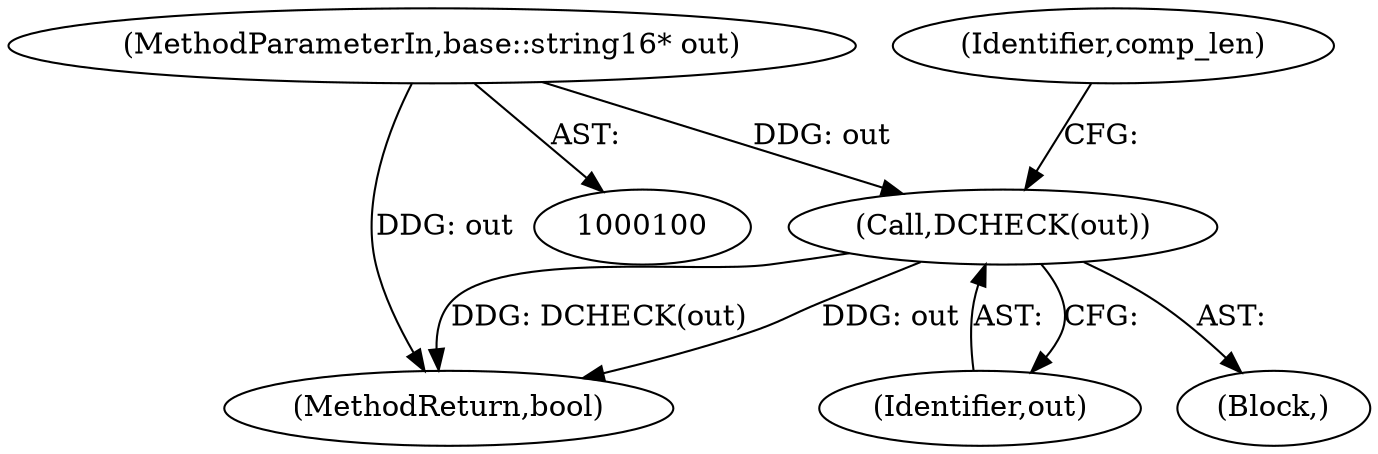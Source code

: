 digraph "0_Chrome_08cb718ba7c3961c1006176c9faba0a5841ec792_1@pointer" {
"1000103" [label="(MethodParameterIn,base::string16* out)"];
"1000105" [label="(Call,DCHECK(out))"];
"1000109" [label="(Identifier,comp_len)"];
"1000103" [label="(MethodParameterIn,base::string16* out)"];
"1000106" [label="(Identifier,out)"];
"1000105" [label="(Call,DCHECK(out))"];
"1000222" [label="(MethodReturn,bool)"];
"1000104" [label="(Block,)"];
"1000103" -> "1000100"  [label="AST: "];
"1000103" -> "1000222"  [label="DDG: out"];
"1000103" -> "1000105"  [label="DDG: out"];
"1000105" -> "1000104"  [label="AST: "];
"1000105" -> "1000106"  [label="CFG: "];
"1000106" -> "1000105"  [label="AST: "];
"1000109" -> "1000105"  [label="CFG: "];
"1000105" -> "1000222"  [label="DDG: DCHECK(out)"];
"1000105" -> "1000222"  [label="DDG: out"];
}
